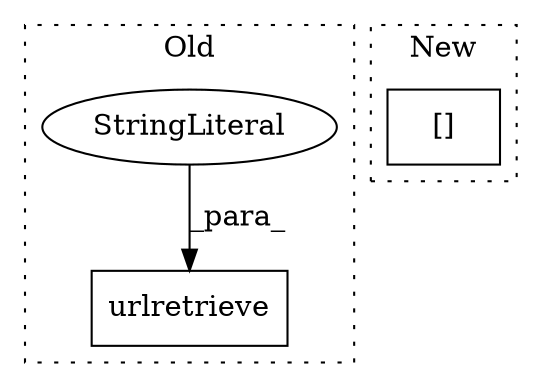 digraph G {
subgraph cluster0 {
1 [label="urlretrieve" a="32" s="4398,4432" l="12,1" shape="box"];
3 [label="StringLiteral" a="45" s="4414" l="18" shape="ellipse"];
label = "Old";
style="dotted";
}
subgraph cluster1 {
2 [label="[]" a="2" s="4077,4088" l="5,1" shape="box"];
label = "New";
style="dotted";
}
3 -> 1 [label="_para_"];
}
